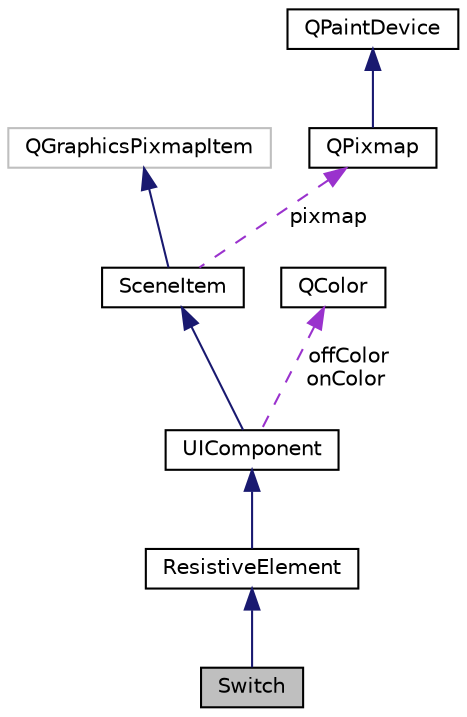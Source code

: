 digraph "Switch"
{
 // LATEX_PDF_SIZE
  edge [fontname="Helvetica",fontsize="10",labelfontname="Helvetica",labelfontsize="10"];
  node [fontname="Helvetica",fontsize="10",shape=record];
  Node1 [label="Switch",height=0.2,width=0.4,color="black", fillcolor="grey75", style="filled", fontcolor="black",tooltip="Switch component that can be on/off."];
  Node2 -> Node1 [dir="back",color="midnightblue",fontsize="10",style="solid",fontname="Helvetica"];
  Node2 [label="ResistiveElement",height=0.2,width=0.4,color="black", fillcolor="white", style="filled",URL="$classResistiveElement.html",tooltip="Parent class of anything with a resistance (Resistor, Switch, Wire)."];
  Node3 -> Node2 [dir="back",color="midnightblue",fontsize="10",style="solid",fontname="Helvetica"];
  Node3 [label="UIComponent",height=0.2,width=0.4,color="black", fillcolor="white", style="filled",URL="$classUIComponent.html",tooltip="SceneItem derivative that has information about generic component info such as nodes and arrow connec..."];
  Node4 -> Node3 [dir="back",color="midnightblue",fontsize="10",style="solid",fontname="Helvetica"];
  Node4 [label="SceneItem",height=0.2,width=0.4,color="black", fillcolor="white", style="filled",URL="$classSceneItem.html",tooltip="An image on the Scene."];
  Node5 -> Node4 [dir="back",color="midnightblue",fontsize="10",style="solid",fontname="Helvetica"];
  Node5 [label="QGraphicsPixmapItem",height=0.2,width=0.4,color="grey75", fillcolor="white", style="filled",tooltip=" "];
  Node6 -> Node4 [dir="back",color="darkorchid3",fontsize="10",style="dashed",label=" pixmap" ,fontname="Helvetica"];
  Node6 [label="QPixmap",height=0.2,width=0.4,color="black", fillcolor="white", style="filled",URL="/home/rhys/scripts/CircuitTester/docs/tagfiles/qtgui.tags$qpixmap.html",tooltip=" "];
  Node7 -> Node6 [dir="back",color="midnightblue",fontsize="10",style="solid",fontname="Helvetica"];
  Node7 [label="QPaintDevice",height=0.2,width=0.4,color="black", fillcolor="white", style="filled",URL="/home/rhys/scripts/CircuitTester/docs/tagfiles/qtgui.tags$qpaintdevice.html",tooltip=" "];
  Node8 -> Node3 [dir="back",color="darkorchid3",fontsize="10",style="dashed",label=" offColor\nonColor" ,fontname="Helvetica"];
  Node8 [label="QColor",height=0.2,width=0.4,color="black", fillcolor="white", style="filled",URL="/home/rhys/scripts/CircuitTester/docs/tagfiles/qtgui.tags$qcolor.html",tooltip=" "];
}
